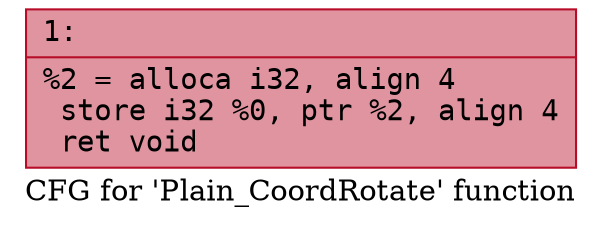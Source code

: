 digraph "CFG for 'Plain_CoordRotate' function" {
	label="CFG for 'Plain_CoordRotate' function";

	Node0x6000012940f0 [shape=record,color="#b70d28ff", style=filled, fillcolor="#b70d2870" fontname="Courier",label="{1:\l|  %2 = alloca i32, align 4\l  store i32 %0, ptr %2, align 4\l  ret void\l}"];
}
